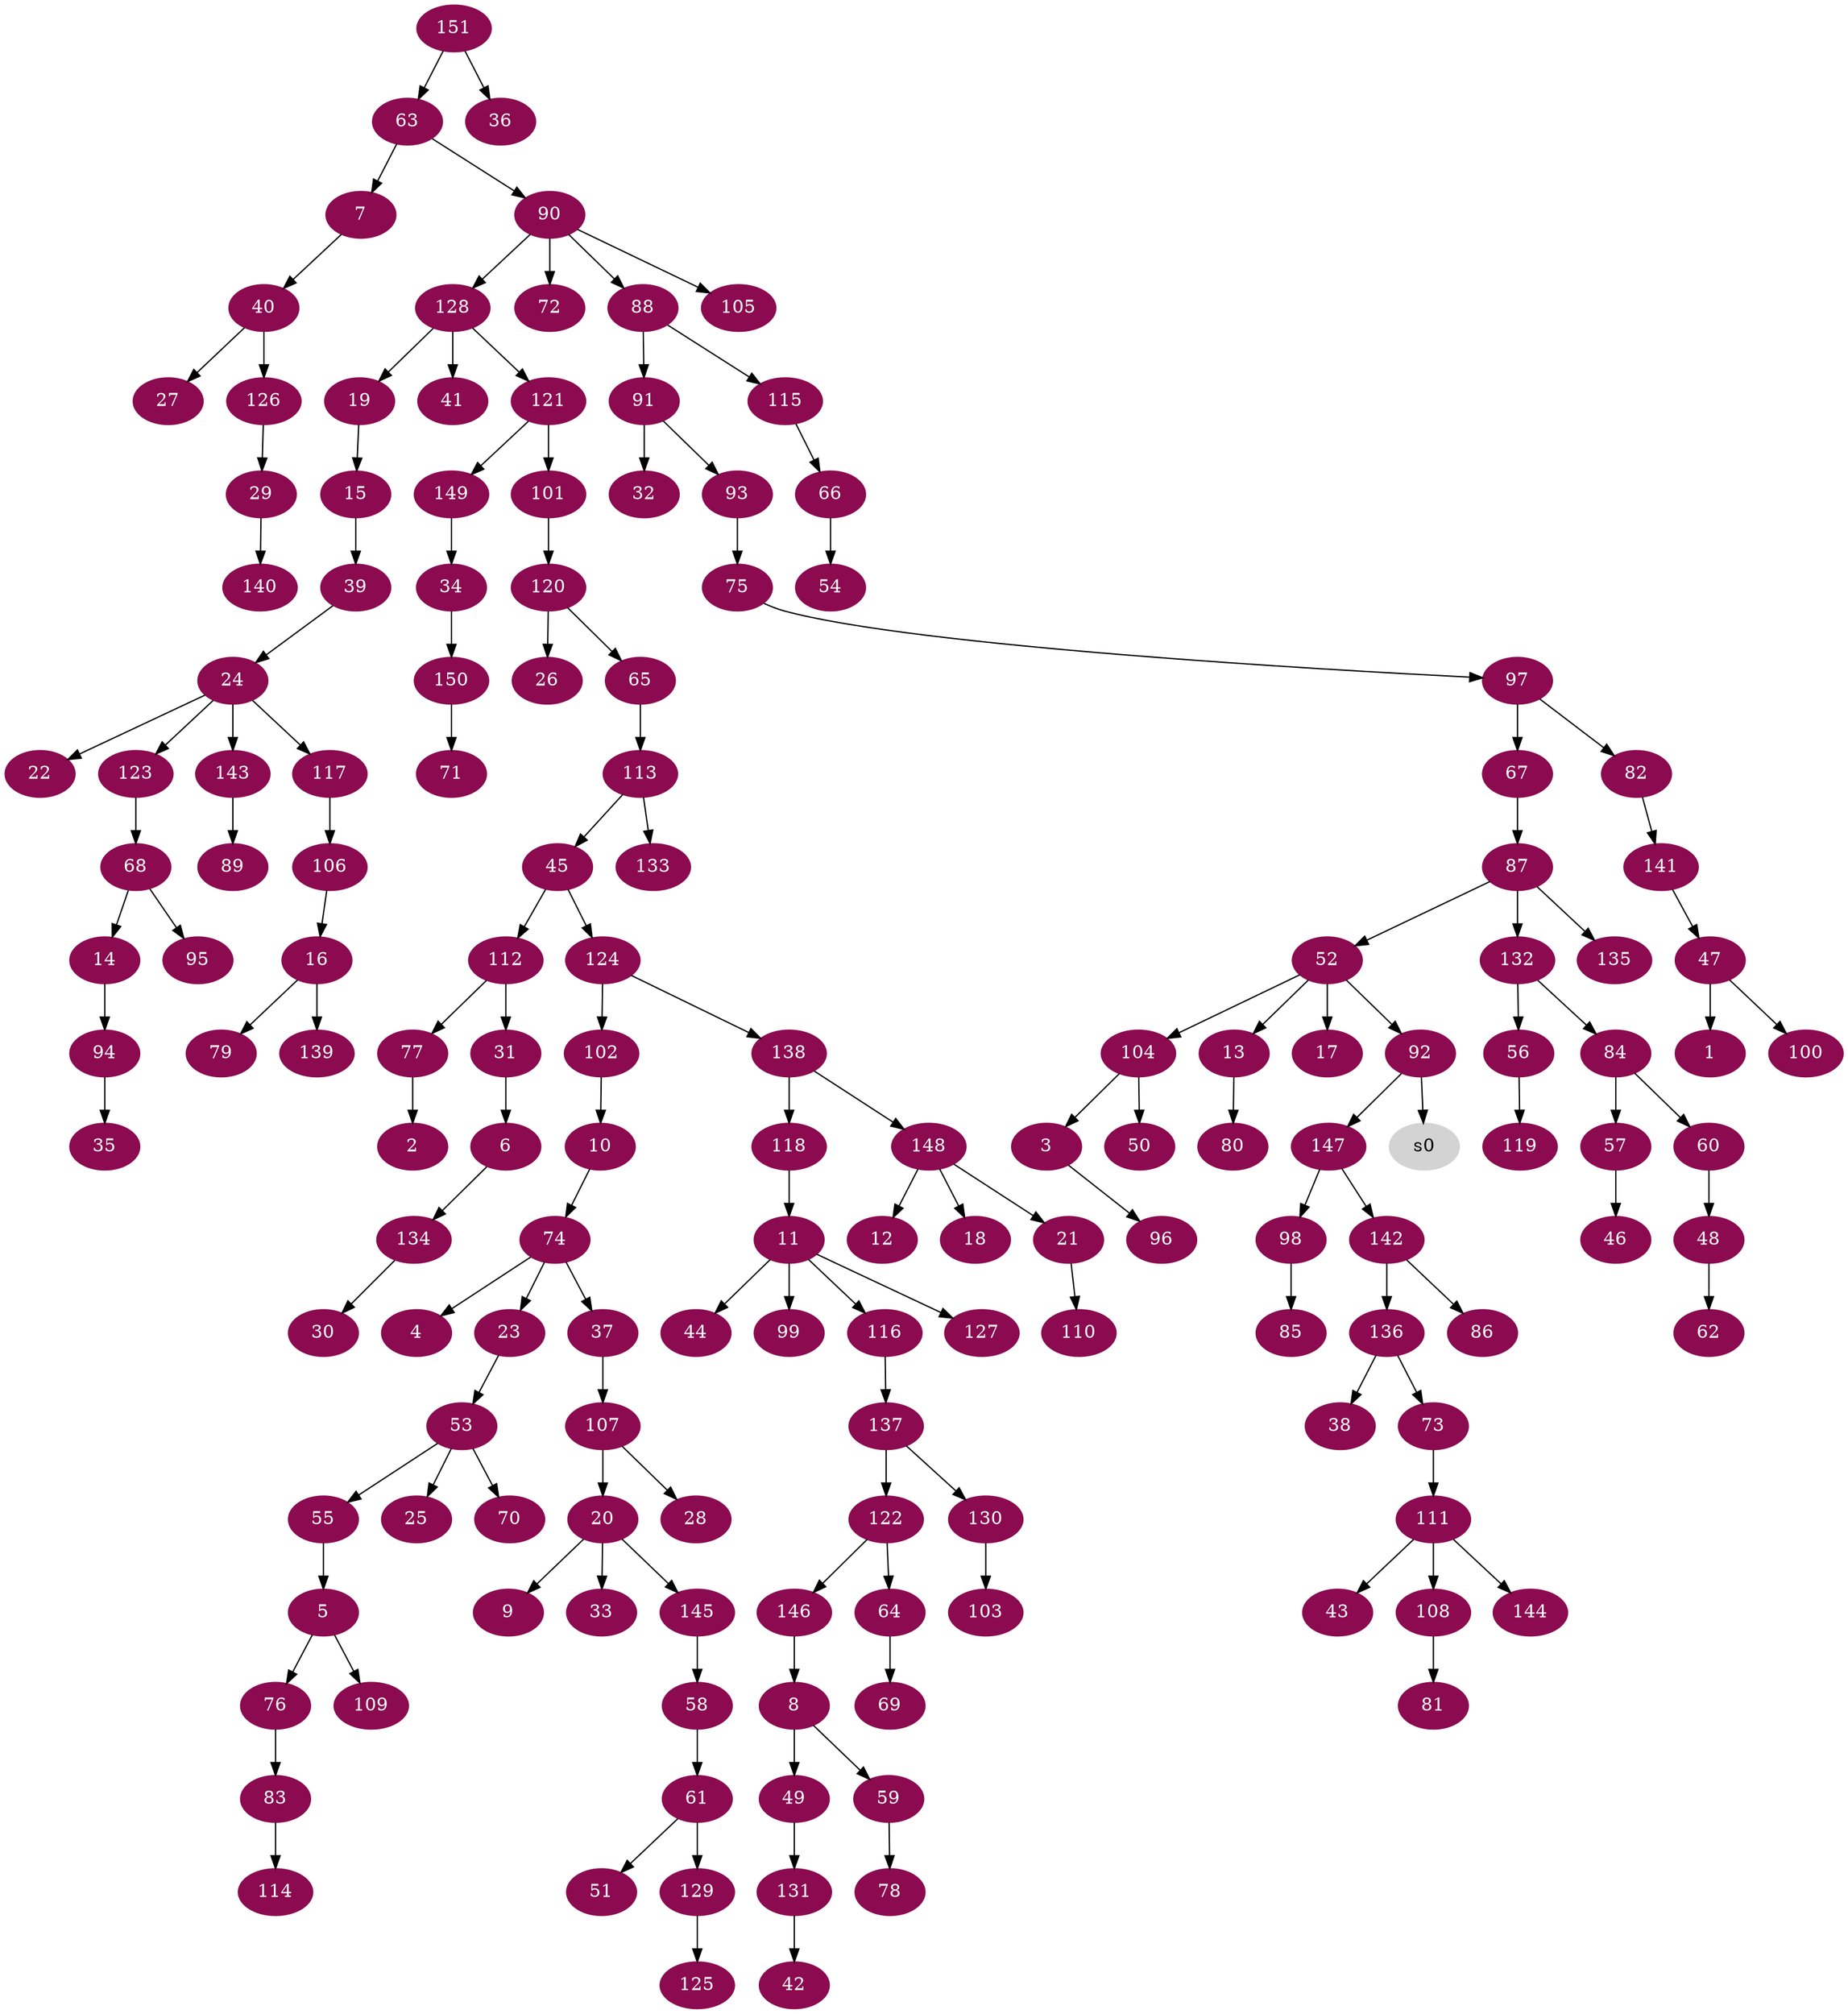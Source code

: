 digraph G {
node [color=deeppink4, style=filled, fontcolor=white];
47 -> 1;
77 -> 2;
104 -> 3;
74 -> 4;
55 -> 5;
31 -> 6;
63 -> 7;
146 -> 8;
20 -> 9;
102 -> 10;
118 -> 11;
148 -> 12;
52 -> 13;
68 -> 14;
19 -> 15;
106 -> 16;
52 -> 17;
148 -> 18;
128 -> 19;
107 -> 20;
148 -> 21;
24 -> 22;
74 -> 23;
39 -> 24;
53 -> 25;
120 -> 26;
40 -> 27;
107 -> 28;
126 -> 29;
134 -> 30;
112 -> 31;
91 -> 32;
20 -> 33;
149 -> 34;
94 -> 35;
151 -> 36;
74 -> 37;
136 -> 38;
15 -> 39;
7 -> 40;
128 -> 41;
131 -> 42;
111 -> 43;
11 -> 44;
113 -> 45;
57 -> 46;
141 -> 47;
60 -> 48;
8 -> 49;
104 -> 50;
61 -> 51;
87 -> 52;
23 -> 53;
66 -> 54;
53 -> 55;
132 -> 56;
84 -> 57;
145 -> 58;
8 -> 59;
84 -> 60;
58 -> 61;
48 -> 62;
151 -> 63;
122 -> 64;
120 -> 65;
115 -> 66;
97 -> 67;
123 -> 68;
64 -> 69;
53 -> 70;
150 -> 71;
90 -> 72;
136 -> 73;
10 -> 74;
93 -> 75;
5 -> 76;
112 -> 77;
59 -> 78;
16 -> 79;
13 -> 80;
108 -> 81;
97 -> 82;
76 -> 83;
132 -> 84;
98 -> 85;
142 -> 86;
67 -> 87;
90 -> 88;
143 -> 89;
63 -> 90;
88 -> 91;
52 -> 92;
91 -> 93;
14 -> 94;
68 -> 95;
3 -> 96;
75 -> 97;
147 -> 98;
11 -> 99;
47 -> 100;
121 -> 101;
124 -> 102;
130 -> 103;
52 -> 104;
90 -> 105;
117 -> 106;
37 -> 107;
111 -> 108;
5 -> 109;
21 -> 110;
73 -> 111;
45 -> 112;
65 -> 113;
83 -> 114;
88 -> 115;
11 -> 116;
24 -> 117;
138 -> 118;
56 -> 119;
101 -> 120;
128 -> 121;
137 -> 122;
24 -> 123;
45 -> 124;
129 -> 125;
40 -> 126;
11 -> 127;
90 -> 128;
61 -> 129;
137 -> 130;
49 -> 131;
87 -> 132;
113 -> 133;
6 -> 134;
87 -> 135;
142 -> 136;
116 -> 137;
124 -> 138;
16 -> 139;
29 -> 140;
82 -> 141;
147 -> 142;
24 -> 143;
111 -> 144;
20 -> 145;
122 -> 146;
92 -> 147;
138 -> 148;
121 -> 149;
34 -> 150;
node [color=lightgrey, style=filled, fontcolor=black];
92 -> s0;
}
